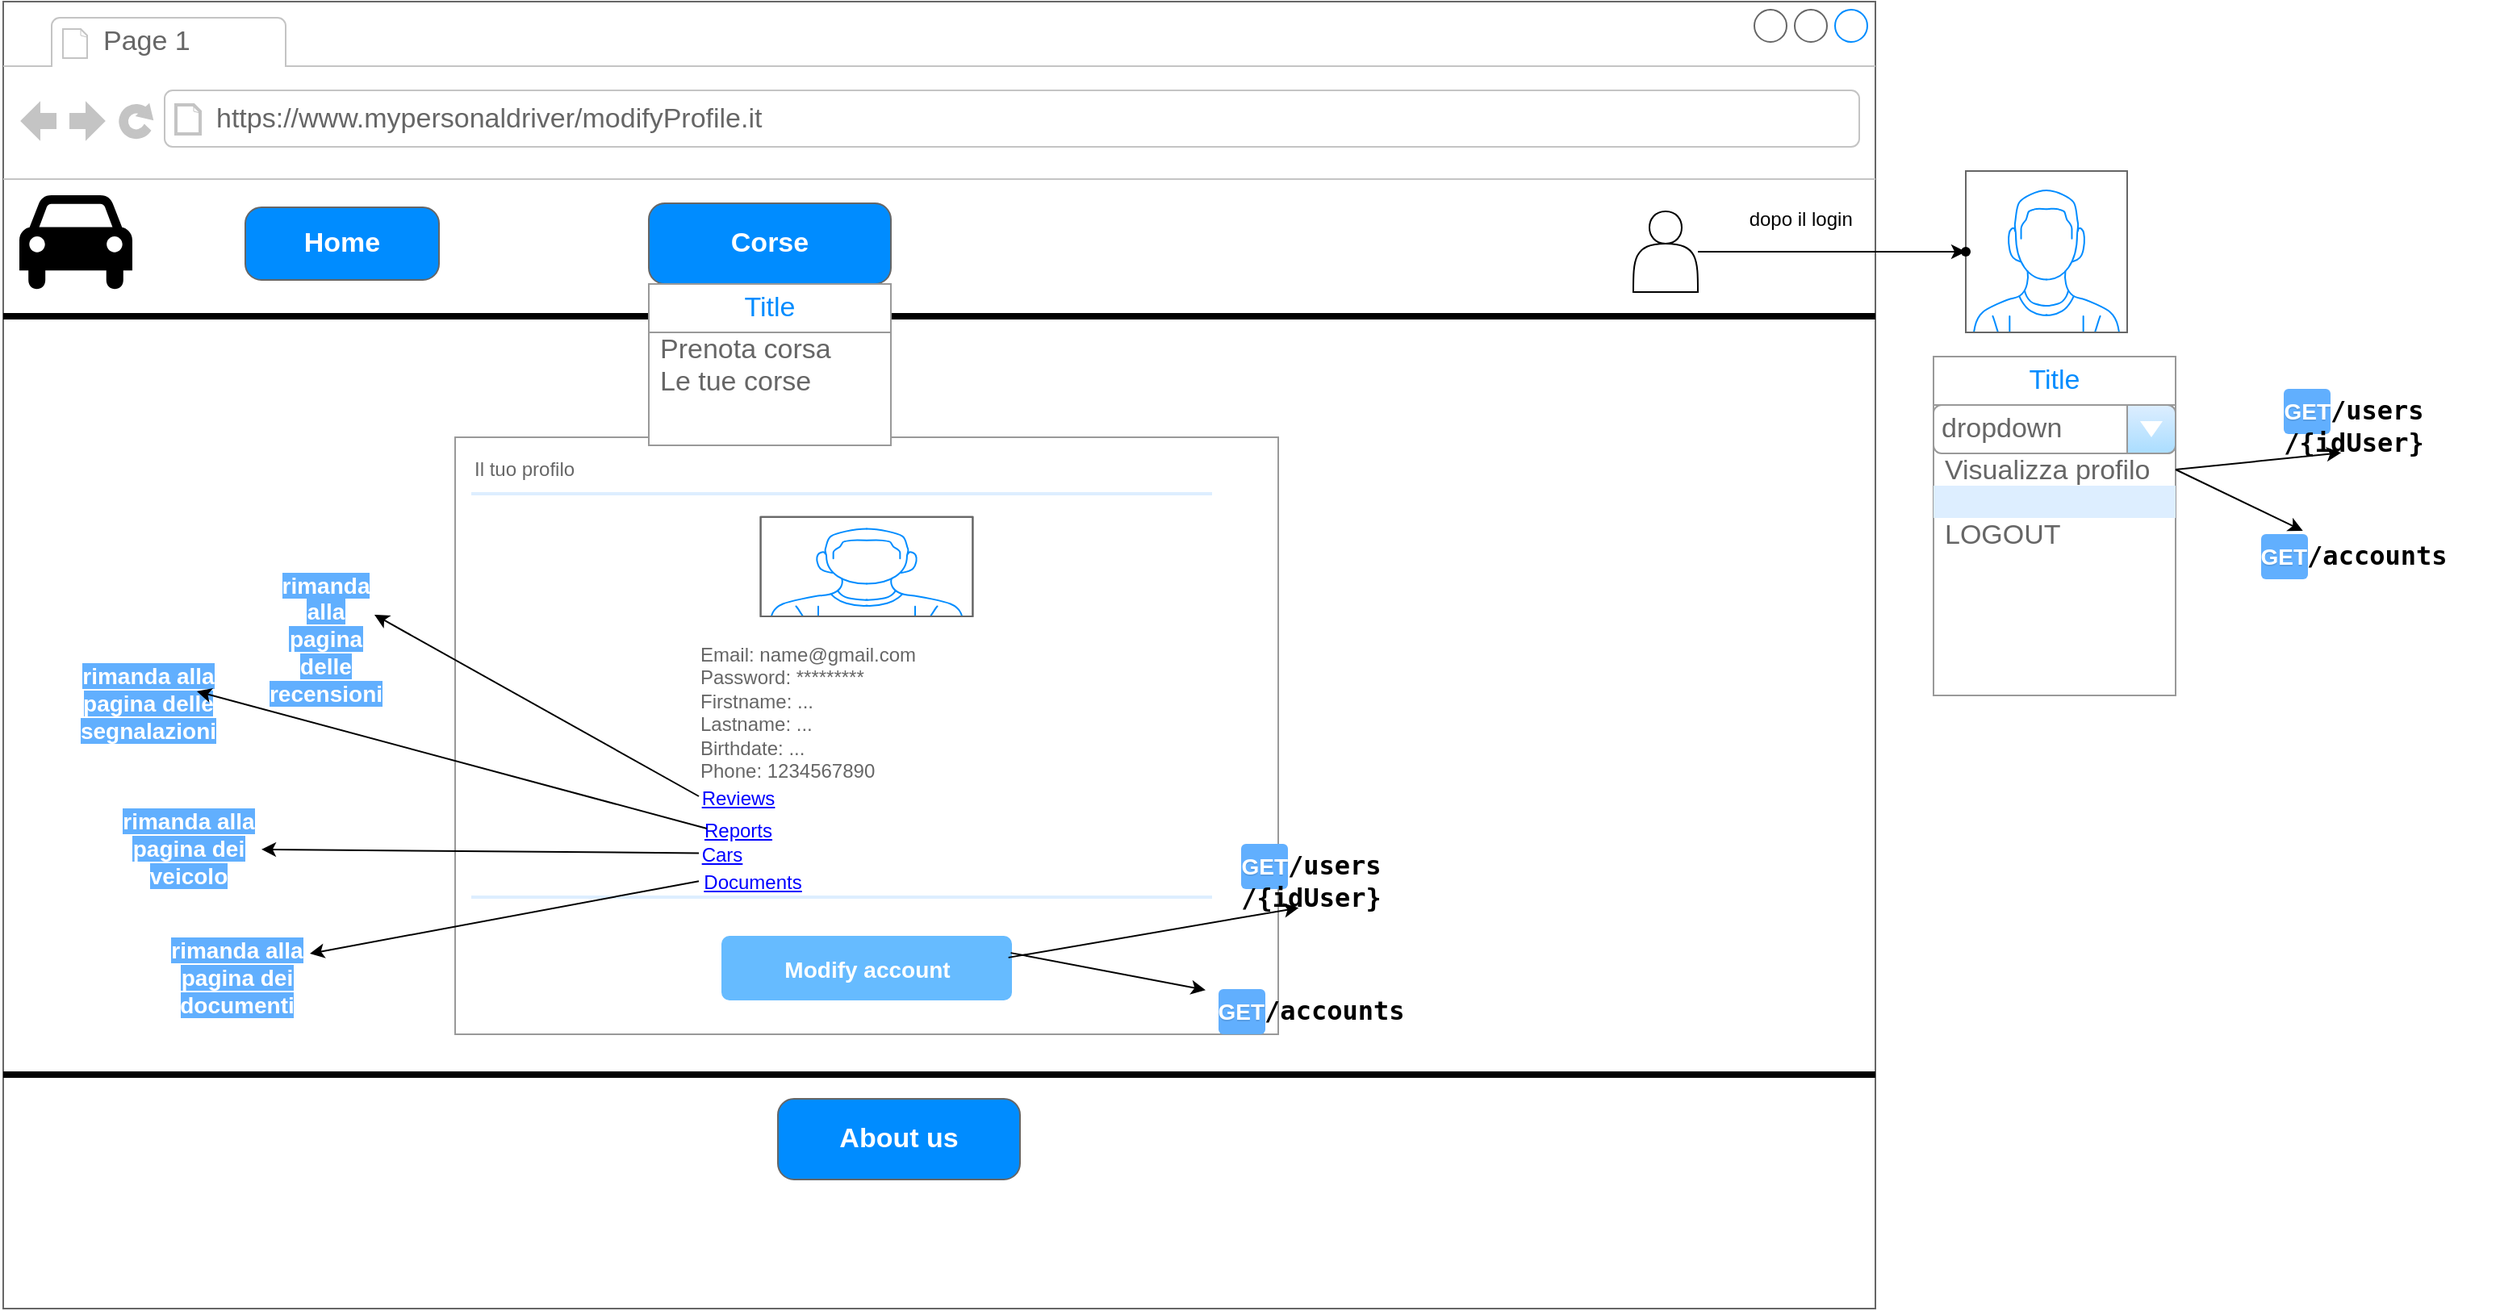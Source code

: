 <mxfile version="24.8.4">
  <diagram name="Pagina-1" id="whGeec0us_iU8IWxTtMR">
    <mxGraphModel dx="1120" dy="468" grid="1" gridSize="10" guides="1" tooltips="1" connect="1" arrows="1" fold="1" page="1" pageScale="1" pageWidth="1100" pageHeight="850" math="0" shadow="0">
      <root>
        <mxCell id="0" />
        <mxCell id="1" parent="0" />
        <mxCell id="WmPic4fgFlVuSvD46Pqc-1" value="" style="strokeWidth=1;shadow=0;dashed=0;align=center;html=1;shape=mxgraph.mockup.containers.browserWindow;rSize=0;strokeColor=#666666;strokeColor2=#008cff;strokeColor3=#c4c4c4;mainText=,;recursiveResize=0;" vertex="1" parent="1">
          <mxGeometry x="450" y="250" width="1160" height="810" as="geometry" />
        </mxCell>
        <mxCell id="WmPic4fgFlVuSvD46Pqc-2" value="Page 1" style="strokeWidth=1;shadow=0;dashed=0;align=center;html=1;shape=mxgraph.mockup.containers.anchor;fontSize=17;fontColor=#666666;align=left;whiteSpace=wrap;" vertex="1" parent="WmPic4fgFlVuSvD46Pqc-1">
          <mxGeometry x="60" y="12" width="110" height="26" as="geometry" />
        </mxCell>
        <mxCell id="WmPic4fgFlVuSvD46Pqc-3" value="https://www.mypersonaldriver/modifyProfile.it" style="strokeWidth=1;shadow=0;dashed=0;align=center;html=1;shape=mxgraph.mockup.containers.anchor;rSize=0;fontSize=17;fontColor=#666666;align=left;" vertex="1" parent="WmPic4fgFlVuSvD46Pqc-1">
          <mxGeometry x="130" y="60" width="250" height="26" as="geometry" />
        </mxCell>
        <mxCell id="WmPic4fgFlVuSvD46Pqc-4" value="" style="shape=actor;whiteSpace=wrap;html=1;" vertex="1" parent="WmPic4fgFlVuSvD46Pqc-1">
          <mxGeometry x="1010" y="130" width="40" height="50" as="geometry" />
        </mxCell>
        <mxCell id="WmPic4fgFlVuSvD46Pqc-5" value="dopo il login&amp;nbsp;" style="text;html=1;align=center;verticalAlign=middle;resizable=0;points=[];autosize=1;strokeColor=none;fillColor=none;" vertex="1" parent="WmPic4fgFlVuSvD46Pqc-1">
          <mxGeometry x="1070" y="120" width="90" height="30" as="geometry" />
        </mxCell>
        <mxCell id="WmPic4fgFlVuSvD46Pqc-6" value="" style="line;strokeWidth=4;html=1;perimeter=backbonePerimeter;points=[];outlineConnect=0;" vertex="1" parent="WmPic4fgFlVuSvD46Pqc-1">
          <mxGeometry y="190" width="1160" height="10" as="geometry" />
        </mxCell>
        <mxCell id="WmPic4fgFlVuSvD46Pqc-7" value="" style="shape=mxgraph.signs.transportation.car_4;html=1;pointerEvents=1;fillColor=#000000;strokeColor=none;verticalLabelPosition=bottom;verticalAlign=top;align=center;" vertex="1" parent="WmPic4fgFlVuSvD46Pqc-1">
          <mxGeometry x="10" y="120" width="70" height="60" as="geometry" />
        </mxCell>
        <mxCell id="WmPic4fgFlVuSvD46Pqc-8" value="Home" style="strokeWidth=1;shadow=0;dashed=0;align=center;html=1;shape=mxgraph.mockup.buttons.button;strokeColor=#666666;fontColor=#ffffff;mainText=;buttonStyle=round;fontSize=17;fontStyle=1;fillColor=#008cff;whiteSpace=wrap;" vertex="1" parent="WmPic4fgFlVuSvD46Pqc-1">
          <mxGeometry x="150" y="127.5" width="120" height="45" as="geometry" />
        </mxCell>
        <mxCell id="WmPic4fgFlVuSvD46Pqc-9" value="" style="line;strokeWidth=4;html=1;perimeter=backbonePerimeter;points=[];outlineConnect=0;" vertex="1" parent="WmPic4fgFlVuSvD46Pqc-1">
          <mxGeometry y="660" width="1160" height="10" as="geometry" />
        </mxCell>
        <mxCell id="WmPic4fgFlVuSvD46Pqc-10" value="About us" style="strokeWidth=1;shadow=0;dashed=0;align=center;html=1;shape=mxgraph.mockup.buttons.button;strokeColor=#666666;fontColor=#ffffff;mainText=;buttonStyle=round;fontSize=17;fontStyle=1;fillColor=#008cff;whiteSpace=wrap;" vertex="1" parent="WmPic4fgFlVuSvD46Pqc-1">
          <mxGeometry x="480" y="680" width="150" height="50" as="geometry" />
        </mxCell>
        <mxCell id="WmPic4fgFlVuSvD46Pqc-11" value="Corse" style="strokeWidth=1;shadow=0;dashed=0;align=center;html=1;shape=mxgraph.mockup.buttons.button;strokeColor=#666666;fontColor=#ffffff;mainText=;buttonStyle=round;fontSize=17;fontStyle=1;fillColor=#008cff;whiteSpace=wrap;" vertex="1" parent="WmPic4fgFlVuSvD46Pqc-1">
          <mxGeometry x="400" y="125" width="150" height="50" as="geometry" />
        </mxCell>
        <mxCell id="WmPic4fgFlVuSvD46Pqc-12" value="" style="strokeWidth=1;shadow=0;dashed=0;align=center;html=1;shape=mxgraph.mockup.forms.rrect;rSize=0;strokeColor=#999999;fillColor=#ffffff;" vertex="1" parent="WmPic4fgFlVuSvD46Pqc-1">
          <mxGeometry x="280" y="270" width="510" height="370" as="geometry" />
        </mxCell>
        <mxCell id="WmPic4fgFlVuSvD46Pqc-13" value="Il tuo profilo" style="strokeWidth=1;shadow=0;dashed=0;align=center;html=1;shape=mxgraph.mockup.forms.anchor;fontSize=12;fontColor=#666666;align=left;resizeWidth=1;spacingLeft=0;" vertex="1" parent="WmPic4fgFlVuSvD46Pqc-12">
          <mxGeometry width="255" height="20" relative="1" as="geometry">
            <mxPoint x="10" y="10" as="offset" />
          </mxGeometry>
        </mxCell>
        <mxCell id="WmPic4fgFlVuSvD46Pqc-14" value="" style="shape=line;strokeColor=#ddeeff;strokeWidth=2;html=1;resizeWidth=1;" vertex="1" parent="WmPic4fgFlVuSvD46Pqc-12">
          <mxGeometry width="459" height="10" relative="1" as="geometry">
            <mxPoint x="10" y="30" as="offset" />
          </mxGeometry>
        </mxCell>
        <mxCell id="WmPic4fgFlVuSvD46Pqc-15" value="&lt;div&gt;&lt;span style=&quot;background-color: initial;&quot;&gt;Email: name@gmail.com&lt;/span&gt;&lt;/div&gt;&lt;div&gt;Password: *********&lt;/div&gt;Firstname: ...&lt;div&gt;Lastname: ...&lt;/div&gt;&lt;div&gt;Birthdate: ...&lt;/div&gt;&lt;div&gt;Phone:&amp;nbsp;&lt;span style=&quot;background-color: initial;&quot;&gt;1234567890&lt;/span&gt;&lt;/div&gt;&lt;div&gt;&lt;br&gt;&lt;/div&gt;&lt;div&gt;&lt;br&gt;&lt;/div&gt;" style="strokeWidth=1;shadow=0;dashed=0;align=center;html=1;shape=mxgraph.mockup.forms.anchor;fontSize=12;fontColor=#666666;align=left;resizeWidth=1;spacingLeft=0;" vertex="1" parent="WmPic4fgFlVuSvD46Pqc-12">
          <mxGeometry width="255" height="40" relative="1" as="geometry">
            <mxPoint x="150" y="165" as="offset" />
          </mxGeometry>
        </mxCell>
        <mxCell id="WmPic4fgFlVuSvD46Pqc-17" value="" style="strokeWidth=1;shadow=0;dashed=0;align=center;html=1;shape=mxgraph.mockup.forms.anchor;fontSize=12;fontColor=#666666;align=left;resizeWidth=1;spacingLeft=0;" vertex="1" parent="WmPic4fgFlVuSvD46Pqc-12">
          <mxGeometry width="255" height="20" relative="1" as="geometry">
            <mxPoint x="10" y="95" as="offset" />
          </mxGeometry>
        </mxCell>
        <mxCell id="WmPic4fgFlVuSvD46Pqc-18" value="" style="shape=line;strokeColor=#ddeeff;strokeWidth=2;html=1;resizeWidth=1;" vertex="1" parent="WmPic4fgFlVuSvD46Pqc-12">
          <mxGeometry y="1" width="459" height="10" relative="1" as="geometry">
            <mxPoint x="10" y="-90" as="offset" />
          </mxGeometry>
        </mxCell>
        <mxCell id="WmPic4fgFlVuSvD46Pqc-19" value="&lt;font style=&quot;font-size: 14px;&quot;&gt;Modify account&lt;/font&gt;" style="strokeWidth=1;shadow=0;dashed=0;align=center;html=1;shape=mxgraph.mockup.forms.rrect;rSize=5;strokeColor=none;fontColor=#ffffff;fillColor=#66bbff;fontSize=16;fontStyle=1;" vertex="1" parent="WmPic4fgFlVuSvD46Pqc-12">
          <mxGeometry y="1" width="180" height="40" relative="1" as="geometry">
            <mxPoint x="165" y="-61" as="offset" />
          </mxGeometry>
        </mxCell>
        <mxCell id="WmPic4fgFlVuSvD46Pqc-20" value="" style="verticalLabelPosition=bottom;shadow=0;dashed=0;align=center;html=1;verticalAlign=top;strokeWidth=1;shape=mxgraph.mockup.containers.userMale;strokeColor=#666666;strokeColor2=#008cff;" vertex="1" parent="WmPic4fgFlVuSvD46Pqc-12">
          <mxGeometry x="189.288" y="49.333" width="131.423" height="61.667" as="geometry" />
        </mxCell>
        <mxCell id="WmPic4fgFlVuSvD46Pqc-63" value="&lt;font style=&quot;font-size: 12px;&quot;&gt;Reviews&lt;/font&gt;" style="shape=rectangle;strokeColor=none;fillColor=none;linkText=;fontSize=17;fontColor=#0000ff;fontStyle=4;html=1;align=center;" vertex="1" parent="WmPic4fgFlVuSvD46Pqc-12">
          <mxGeometry x="151" y="204.88" width="48.08" height="35.24" as="geometry" />
        </mxCell>
        <mxCell id="WmPic4fgFlVuSvD46Pqc-67" value="&lt;font style=&quot;font-size: 12px;&quot;&gt;Reports&lt;/font&gt;" style="shape=rectangle;strokeColor=none;fillColor=none;linkText=;fontSize=17;fontColor=#0000ff;fontStyle=4;html=1;align=center;" vertex="1" parent="WmPic4fgFlVuSvD46Pqc-12">
          <mxGeometry x="156" y="224.88" width="38.08" height="35.24" as="geometry" />
        </mxCell>
        <mxCell id="WmPic4fgFlVuSvD46Pqc-70" value="&lt;font style=&quot;font-size: 12px;&quot;&gt;Cars&lt;/font&gt;" style="shape=rectangle;strokeColor=none;fillColor=none;linkText=;fontSize=17;fontColor=#0000ff;fontStyle=4;html=1;align=center;" vertex="1" parent="WmPic4fgFlVuSvD46Pqc-12">
          <mxGeometry x="151" y="240.12" width="28.08" height="35.24" as="geometry" />
        </mxCell>
        <mxCell id="WmPic4fgFlVuSvD46Pqc-74" value="&lt;font style=&quot;font-size: 12px;&quot;&gt;Documents&lt;/font&gt;" style="shape=rectangle;strokeColor=none;fillColor=none;linkText=;fontSize=17;fontColor=#0000ff;fontStyle=4;html=1;align=center;" vertex="1" parent="WmPic4fgFlVuSvD46Pqc-12">
          <mxGeometry x="151" y="260.12" width="65" height="30" as="geometry" />
        </mxCell>
        <mxCell id="WmPic4fgFlVuSvD46Pqc-55" value="&lt;span style=&quot;box-sizing: border-box; background: rgb(97, 175, 254); border-radius: 3px; color: rgb(255, 255, 255); font-family: sans-serif; font-size: 14px; font-weight: 700; min-width: 80px; padding: 6px 0px; text-shadow: rgba(0, 0, 0, 0.1) 0px 1px 0px; text-wrap-mode: wrap;&quot; class=&quot;opblock-summary-method&quot;&gt;GET&lt;/span&gt;&lt;a style=&quot;font-family: monospace; font-size: 16px; font-weight: 600; background-color: transparent; color: inherit; text-align: start; text-wrap-mode: wrap; box-sizing: border-box; cursor: pointer; text-decoration: inherit; display: inline !important;&quot; class=&quot;nostyle&quot;&gt;&lt;span style=&quot;box-sizing: border-box;&quot;&gt;/users&lt;wbr style=&quot;box-sizing: border-box;&quot;&gt;/{idUser}&lt;/span&gt;&lt;/a&gt;" style="text;html=1;align=center;verticalAlign=middle;resizable=0;points=[];autosize=1;strokeColor=none;fillColor=none;" vertex="1" parent="WmPic4fgFlVuSvD46Pqc-1">
          <mxGeometry x="720" y="530" width="180" height="30" as="geometry" />
        </mxCell>
        <mxCell id="WmPic4fgFlVuSvD46Pqc-56" value="" style="endArrow=classic;html=1;rounded=0;exitX=0.988;exitY=0.336;exitDx=0;exitDy=0;entryX=0.459;entryY=1.054;entryDx=0;entryDy=0;entryPerimeter=0;exitPerimeter=0;" edge="1" target="WmPic4fgFlVuSvD46Pqc-55" parent="WmPic4fgFlVuSvD46Pqc-1" source="WmPic4fgFlVuSvD46Pqc-19">
          <mxGeometry width="50" height="50" relative="1" as="geometry">
            <mxPoint x="700" y="572" as="sourcePoint" />
            <mxPoint x="610" y="662" as="targetPoint" />
          </mxGeometry>
        </mxCell>
        <mxCell id="WmPic4fgFlVuSvD46Pqc-57" value="&lt;span style=&quot;box-sizing: border-box; background: rgb(97, 175, 254); border-radius: 3px; color: rgb(255, 255, 255); font-family: sans-serif; font-size: 14px; font-weight: 700; min-width: 80px; padding: 6px 0px; text-shadow: rgba(0, 0, 0, 0.1) 0px 1px 0px; text-wrap-mode: wrap;&quot; class=&quot;opblock-summary-method&quot;&gt;GET&lt;/span&gt;&lt;a style=&quot;font-family: monospace; font-size: 16px; font-weight: 600; background-color: transparent; color: inherit; text-align: start; text-wrap-mode: wrap; box-sizing: border-box; cursor: pointer; text-decoration: inherit; display: inline !important;&quot; class=&quot;nostyle&quot;&gt;&lt;span style=&quot;box-sizing: border-box;&quot;&gt;/accounts&lt;/span&gt;&lt;/a&gt;" style="text;html=1;align=center;verticalAlign=middle;resizable=0;points=[];autosize=1;strokeColor=none;fillColor=none;" vertex="1" parent="WmPic4fgFlVuSvD46Pqc-1">
          <mxGeometry x="745" y="610" width="130" height="30" as="geometry" />
        </mxCell>
        <mxCell id="WmPic4fgFlVuSvD46Pqc-58" value="" style="endArrow=classic;html=1;rounded=0;exitX=0.996;exitY=0.264;exitDx=0;exitDy=0;exitPerimeter=0;" edge="1" target="WmPic4fgFlVuSvD46Pqc-57" parent="WmPic4fgFlVuSvD46Pqc-1" source="WmPic4fgFlVuSvD46Pqc-19">
          <mxGeometry width="50" height="50" relative="1" as="geometry">
            <mxPoint x="700" y="572" as="sourcePoint" />
            <mxPoint x="790" y="662" as="targetPoint" />
          </mxGeometry>
        </mxCell>
        <mxCell id="WmPic4fgFlVuSvD46Pqc-61" value="&lt;font face=&quot;sans-serif&quot; color=&quot;#ffffff&quot;&gt;&lt;span style=&quot;font-size: 14px; background-color: rgb(97, 175, 254);&quot;&gt;&lt;b&gt;rimanda alla pagina delle recensioni&lt;/b&gt;&lt;/span&gt;&lt;/font&gt;" style="text;html=1;align=center;verticalAlign=middle;whiteSpace=wrap;rounded=0;" vertex="1" parent="WmPic4fgFlVuSvD46Pqc-1">
          <mxGeometry x="170" y="380" width="60" height="30" as="geometry" />
        </mxCell>
        <mxCell id="WmPic4fgFlVuSvD46Pqc-62" value="" style="endArrow=classic;html=1;rounded=0;exitX=0;exitY=0.5;exitDx=0;exitDy=0;entryX=1;entryY=0;entryDx=0;entryDy=0;" edge="1" parent="WmPic4fgFlVuSvD46Pqc-1" source="WmPic4fgFlVuSvD46Pqc-63" target="WmPic4fgFlVuSvD46Pqc-61">
          <mxGeometry width="50" height="50" relative="1" as="geometry">
            <mxPoint x="540" y="530" as="sourcePoint" />
            <mxPoint x="590" y="480" as="targetPoint" />
          </mxGeometry>
        </mxCell>
        <mxCell id="WmPic4fgFlVuSvD46Pqc-68" value="&lt;font face=&quot;sans-serif&quot; color=&quot;#ffffff&quot;&gt;&lt;span style=&quot;font-size: 14px; background-color: rgb(97, 175, 254);&quot;&gt;&lt;b&gt;rimanda alla pagina delle segnalazioni&lt;/b&gt;&lt;/span&gt;&lt;/font&gt;" style="text;html=1;align=center;verticalAlign=middle;whiteSpace=wrap;rounded=0;" vertex="1" parent="WmPic4fgFlVuSvD46Pqc-1">
          <mxGeometry x="60" y="420" width="60" height="30" as="geometry" />
        </mxCell>
        <mxCell id="WmPic4fgFlVuSvD46Pqc-69" value="" style="endArrow=classic;html=1;rounded=0;exitX=0;exitY=0.5;exitDx=0;exitDy=0;entryX=1;entryY=0.25;entryDx=0;entryDy=0;" edge="1" parent="WmPic4fgFlVuSvD46Pqc-1" source="WmPic4fgFlVuSvD46Pqc-67" target="WmPic4fgFlVuSvD46Pqc-68">
          <mxGeometry width="50" height="50" relative="1" as="geometry">
            <mxPoint x="540" y="530" as="sourcePoint" />
            <mxPoint x="590" y="480" as="targetPoint" />
          </mxGeometry>
        </mxCell>
        <mxCell id="WmPic4fgFlVuSvD46Pqc-71" value="" style="endArrow=classic;html=1;rounded=0;exitX=0;exitY=0.5;exitDx=0;exitDy=0;" edge="1" parent="WmPic4fgFlVuSvD46Pqc-1" source="WmPic4fgFlVuSvD46Pqc-70" target="WmPic4fgFlVuSvD46Pqc-73">
          <mxGeometry width="50" height="50" relative="1" as="geometry">
            <mxPoint x="330" y="508" as="sourcePoint" />
            <mxPoint x="130" y="438" as="targetPoint" />
          </mxGeometry>
        </mxCell>
        <mxCell id="WmPic4fgFlVuSvD46Pqc-73" value="&lt;font face=&quot;sans-serif&quot; color=&quot;#ffffff&quot;&gt;&lt;span style=&quot;font-size: 14px; background-color: rgb(97, 175, 254);&quot;&gt;&lt;b&gt;rimanda alla pagina dei veicolo&lt;/b&gt;&lt;/span&gt;&lt;/font&gt;" style="text;html=1;align=center;verticalAlign=middle;whiteSpace=wrap;rounded=0;" vertex="1" parent="WmPic4fgFlVuSvD46Pqc-1">
          <mxGeometry x="70" y="510" width="90" height="30" as="geometry" />
        </mxCell>
        <mxCell id="WmPic4fgFlVuSvD46Pqc-36" value="Title" style="swimlane;strokeColor=#999999;swimlaneFillColor=#FFFFFF;fillColor=#ffffff;fontColor=#008CFF;fontStyle=0;childLayout=stackLayout;horizontal=1;startSize=30;horizontalStack=0;resizeParent=1;resizeParentMax=0;resizeLast=0;collapsible=0;marginBottom=0;whiteSpace=wrap;html=1;fontSize=17;" vertex="1" parent="WmPic4fgFlVuSvD46Pqc-1">
          <mxGeometry x="400" y="175" width="150" height="100" as="geometry" />
        </mxCell>
        <mxCell id="WmPic4fgFlVuSvD46Pqc-37" value="Prenota corsa" style="text;spacing=0;strokeColor=none;align=left;verticalAlign=middle;spacingLeft=7;spacingRight=10;overflow=hidden;points=[[0,0.5],[1,0.5]];portConstraint=eastwest;rotatable=0;whiteSpace=wrap;html=1;fillColor=none;fontColor=#666666;fontSize=17;" vertex="1" parent="WmPic4fgFlVuSvD46Pqc-36">
          <mxGeometry y="30" width="150" height="20" as="geometry" />
        </mxCell>
        <mxCell id="WmPic4fgFlVuSvD46Pqc-38" value="Le tue corse" style="text;spacing=0;strokeColor=none;align=left;verticalAlign=middle;spacingLeft=7;spacingRight=10;overflow=hidden;points=[[0,0.5],[1,0.5]];portConstraint=eastwest;rotatable=0;whiteSpace=wrap;html=1;rSize=5;fillColor=none;fontColor=#666666;fontSize=17;" vertex="1" parent="WmPic4fgFlVuSvD46Pqc-36">
          <mxGeometry y="50" width="150" height="20" as="geometry" />
        </mxCell>
        <mxCell id="WmPic4fgFlVuSvD46Pqc-39" value="" style="text;spacing=0;strokeColor=none;align=left;verticalAlign=middle;spacingLeft=7;spacingRight=10;overflow=hidden;points=[[0,0.5],[1,0.5]];portConstraint=eastwest;rotatable=0;whiteSpace=wrap;html=1;fillColor=none;fontColor=#666666;fontSize=17;" vertex="1" parent="WmPic4fgFlVuSvD46Pqc-36">
          <mxGeometry y="70" width="150" height="30" as="geometry" />
        </mxCell>
        <mxCell id="WmPic4fgFlVuSvD46Pqc-75" value="&lt;font face=&quot;sans-serif&quot; color=&quot;#ffffff&quot;&gt;&lt;span style=&quot;font-size: 14px; background-color: rgb(97, 175, 254);&quot;&gt;&lt;b&gt;rimanda alla pagina dei documenti&lt;/b&gt;&lt;/span&gt;&lt;/font&gt;" style="text;html=1;align=center;verticalAlign=middle;whiteSpace=wrap;rounded=0;" vertex="1" parent="WmPic4fgFlVuSvD46Pqc-1">
          <mxGeometry x="100" y="590" width="90" height="30" as="geometry" />
        </mxCell>
        <mxCell id="WmPic4fgFlVuSvD46Pqc-76" value="" style="endArrow=classic;html=1;rounded=0;exitX=0;exitY=0.5;exitDx=0;exitDy=0;entryX=1;entryY=0;entryDx=0;entryDy=0;" edge="1" parent="WmPic4fgFlVuSvD46Pqc-1" source="WmPic4fgFlVuSvD46Pqc-74" target="WmPic4fgFlVuSvD46Pqc-75">
          <mxGeometry width="50" height="50" relative="1" as="geometry">
            <mxPoint x="510" y="630" as="sourcePoint" />
            <mxPoint x="560" y="580" as="targetPoint" />
          </mxGeometry>
        </mxCell>
        <mxCell id="WmPic4fgFlVuSvD46Pqc-33" value="" style="verticalLabelPosition=bottom;shadow=0;dashed=0;align=center;html=1;verticalAlign=top;strokeWidth=1;shape=mxgraph.mockup.containers.userMale;strokeColor=#666666;strokeColor2=#008cff;" vertex="1" parent="1">
          <mxGeometry x="1666" y="355" width="100" height="100" as="geometry" />
        </mxCell>
        <mxCell id="WmPic4fgFlVuSvD46Pqc-34" value="" style="shape=waypoint;sketch=0;size=6;pointerEvents=1;points=[];fillColor=default;resizable=0;rotatable=0;perimeter=centerPerimeter;snapToPoint=1;" vertex="1" parent="1">
          <mxGeometry x="1656" y="395" width="20" height="20" as="geometry" />
        </mxCell>
        <mxCell id="WmPic4fgFlVuSvD46Pqc-35" value="" style="edgeStyle=orthogonalEdgeStyle;rounded=0;orthogonalLoop=1;jettySize=auto;html=1;" edge="1" parent="1" source="WmPic4fgFlVuSvD46Pqc-4" target="WmPic4fgFlVuSvD46Pqc-34">
          <mxGeometry relative="1" as="geometry" />
        </mxCell>
        <mxCell id="WmPic4fgFlVuSvD46Pqc-40" value="Title" style="swimlane;strokeColor=#999999;swimlaneFillColor=#FFFFFF;fillColor=#ffffff;fontColor=#008CFF;fontStyle=0;childLayout=stackLayout;horizontal=1;startSize=30;horizontalStack=0;resizeParent=1;resizeParentMax=0;resizeLast=0;collapsible=0;marginBottom=0;whiteSpace=wrap;html=1;fontSize=17;" vertex="1" parent="1">
          <mxGeometry x="1646" y="470" width="150" height="210" as="geometry" />
        </mxCell>
        <mxCell id="WmPic4fgFlVuSvD46Pqc-41" value="dropdown" style="strokeWidth=1;shadow=0;dashed=0;align=center;html=1;shape=mxgraph.mockup.forms.comboBox;strokeColor=#999999;fillColor=#ddeeff;align=left;fillColor2=#aaddff;mainText=;fontColor=#666666;fontSize=17;spacingLeft=3;" vertex="1" parent="WmPic4fgFlVuSvD46Pqc-40">
          <mxGeometry y="30" width="150" height="30" as="geometry" />
        </mxCell>
        <mxCell id="WmPic4fgFlVuSvD46Pqc-42" value="Visualizza profilo" style="text;spacing=0;strokeColor=none;align=left;verticalAlign=middle;spacingLeft=7;spacingRight=10;overflow=hidden;points=[[0,0.5],[1,0.5]];portConstraint=eastwest;rotatable=0;whiteSpace=wrap;html=1;fillColor=none;fontColor=#666666;fontSize=17;" vertex="1" parent="WmPic4fgFlVuSvD46Pqc-40">
          <mxGeometry y="60" width="150" height="20" as="geometry" />
        </mxCell>
        <mxCell id="WmPic4fgFlVuSvD46Pqc-43" value="" style="text;spacing=0;strokeColor=none;align=left;verticalAlign=middle;spacingLeft=7;spacingRight=10;overflow=hidden;points=[[0,0.5],[1,0.5]];portConstraint=eastwest;rotatable=0;whiteSpace=wrap;html=1;rSize=5;fillColor=#DDEEFF;fontColor=#666666;fontSize=17;" vertex="1" parent="WmPic4fgFlVuSvD46Pqc-40">
          <mxGeometry y="80" width="150" height="20" as="geometry" />
        </mxCell>
        <mxCell id="WmPic4fgFlVuSvD46Pqc-44" value="LOGOUT" style="text;spacing=0;strokeColor=none;align=left;verticalAlign=middle;spacingLeft=7;spacingRight=10;overflow=hidden;points=[[0,0.5],[1,0.5]];portConstraint=eastwest;rotatable=0;whiteSpace=wrap;html=1;fillColor=none;fontColor=#666666;fontSize=17;" vertex="1" parent="WmPic4fgFlVuSvD46Pqc-40">
          <mxGeometry y="100" width="150" height="20" as="geometry" />
        </mxCell>
        <mxCell id="WmPic4fgFlVuSvD46Pqc-45" value="" style="text;spacing=0;strokeColor=none;align=left;verticalAlign=middle;spacingLeft=7;spacingRight=10;overflow=hidden;points=[[0,0.5],[1,0.5]];portConstraint=eastwest;rotatable=0;whiteSpace=wrap;html=1;fillColor=none;fontColor=#666666;fontSize=17;" vertex="1" parent="WmPic4fgFlVuSvD46Pqc-40">
          <mxGeometry y="120" width="150" height="90" as="geometry" />
        </mxCell>
        <mxCell id="WmPic4fgFlVuSvD46Pqc-46" value="&lt;span style=&quot;box-sizing: border-box; background: rgb(97, 175, 254); border-radius: 3px; color: rgb(255, 255, 255); font-family: sans-serif; font-size: 14px; font-weight: 700; min-width: 80px; padding: 6px 0px; text-shadow: rgba(0, 0, 0, 0.1) 0px 1px 0px; text-wrap-mode: wrap;&quot; class=&quot;opblock-summary-method&quot;&gt;GET&lt;/span&gt;&lt;a style=&quot;font-family: monospace; font-size: 16px; font-weight: 600; background-color: transparent; color: inherit; text-align: start; text-wrap-mode: wrap; box-sizing: border-box; cursor: pointer; text-decoration: inherit; display: inline !important;&quot; class=&quot;nostyle&quot;&gt;&lt;span style=&quot;box-sizing: border-box;&quot;&gt;/users&lt;wbr style=&quot;box-sizing: border-box;&quot;&gt;/{idUser}&lt;/span&gt;&lt;/a&gt;" style="text;html=1;align=center;verticalAlign=middle;resizable=0;points=[];autosize=1;strokeColor=none;fillColor=none;" vertex="1" parent="1">
          <mxGeometry x="1816" y="498" width="180" height="30" as="geometry" />
        </mxCell>
        <mxCell id="WmPic4fgFlVuSvD46Pqc-47" value="" style="endArrow=classic;html=1;rounded=0;exitX=1;exitY=0.5;exitDx=0;exitDy=0;entryX=0.459;entryY=1.054;entryDx=0;entryDy=0;entryPerimeter=0;" edge="1" parent="1" source="WmPic4fgFlVuSvD46Pqc-42" target="WmPic4fgFlVuSvD46Pqc-46">
          <mxGeometry width="50" height="50" relative="1" as="geometry">
            <mxPoint x="1656" y="680" as="sourcePoint" />
            <mxPoint x="1706" y="630" as="targetPoint" />
          </mxGeometry>
        </mxCell>
        <mxCell id="WmPic4fgFlVuSvD46Pqc-48" value="&lt;span style=&quot;box-sizing: border-box; background: rgb(97, 175, 254); border-radius: 3px; color: rgb(255, 255, 255); font-family: sans-serif; font-size: 14px; font-weight: 700; min-width: 80px; padding: 6px 0px; text-shadow: rgba(0, 0, 0, 0.1) 0px 1px 0px; text-wrap-mode: wrap;&quot; class=&quot;opblock-summary-method&quot;&gt;GET&lt;/span&gt;&lt;a style=&quot;font-family: monospace; font-size: 16px; font-weight: 600; background-color: transparent; color: inherit; text-align: start; text-wrap-mode: wrap; box-sizing: border-box; cursor: pointer; text-decoration: inherit; display: inline !important;&quot; class=&quot;nostyle&quot;&gt;&lt;span style=&quot;box-sizing: border-box;&quot;&gt;/accounts&lt;/span&gt;&lt;/a&gt;" style="text;html=1;align=center;verticalAlign=middle;resizable=0;points=[];autosize=1;strokeColor=none;fillColor=none;" vertex="1" parent="1">
          <mxGeometry x="1841" y="578" width="130" height="30" as="geometry" />
        </mxCell>
        <mxCell id="WmPic4fgFlVuSvD46Pqc-49" value="" style="endArrow=classic;html=1;rounded=0;exitX=1;exitY=0.5;exitDx=0;exitDy=0;" edge="1" parent="1" source="WmPic4fgFlVuSvD46Pqc-42" target="WmPic4fgFlVuSvD46Pqc-48">
          <mxGeometry width="50" height="50" relative="1" as="geometry">
            <mxPoint x="1836" y="680" as="sourcePoint" />
            <mxPoint x="1886" y="630" as="targetPoint" />
          </mxGeometry>
        </mxCell>
      </root>
    </mxGraphModel>
  </diagram>
</mxfile>
